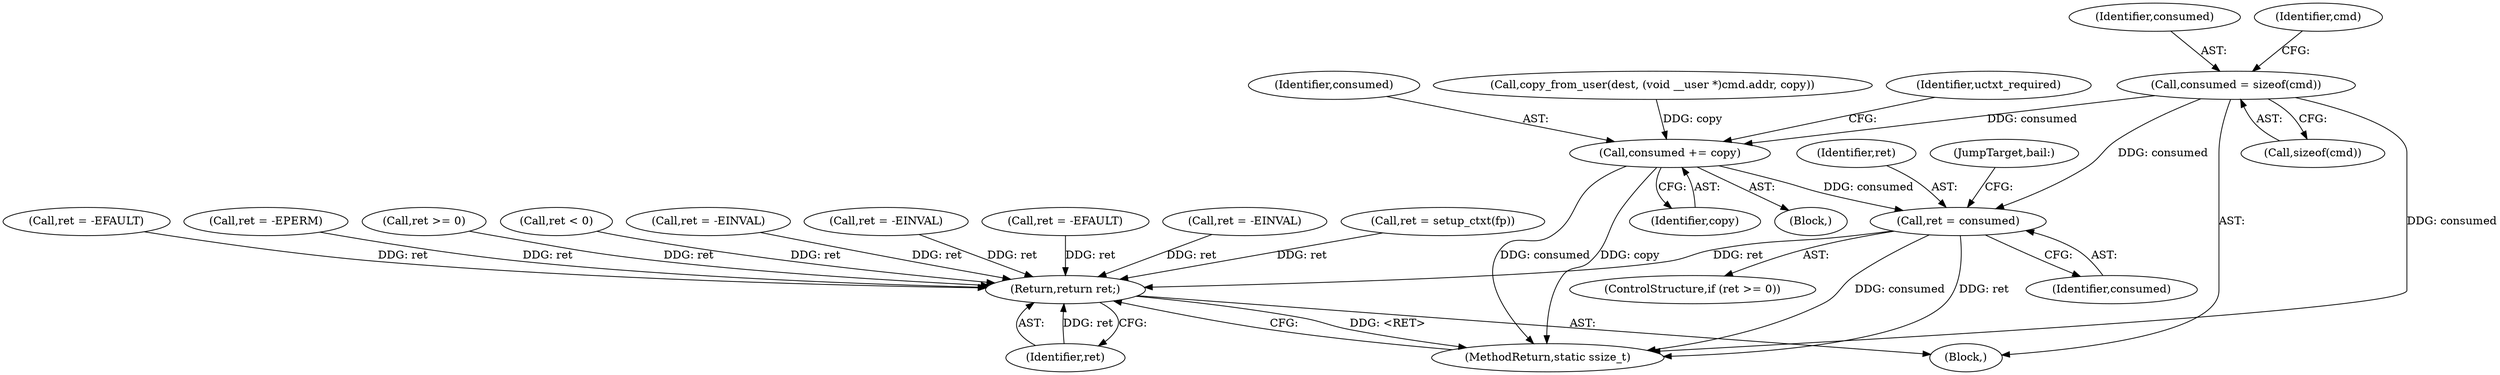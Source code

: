 digraph "0_linux_e6bd18f57aad1a2d1ef40e646d03ed0f2515c9e3_3@API" {
"1000200" [label="(Call,consumed = sizeof(cmd))"];
"1000295" [label="(Call,consumed += copy)"];
"1000666" [label="(Call,ret = consumed)"];
"1000670" [label="(Return,return ret;)"];
"1000201" [label="(Identifier,consumed)"];
"1000670" [label="(Return,return ret;)"];
"1000195" [label="(Call,ret = -EFAULT)"];
"1000671" [label="(Identifier,ret)"];
"1000668" [label="(Identifier,consumed)"];
"1000316" [label="(Call,ret = -EPERM)"];
"1000117" [label="(Block,)"];
"1000666" [label="(Call,ret = consumed)"];
"1000296" [label="(Identifier,consumed)"];
"1000667" [label="(Identifier,ret)"];
"1000206" [label="(Identifier,cmd)"];
"1000202" [label="(Call,sizeof(cmd))"];
"1000663" [label="(Call,ret >= 0)"];
"1000200" [label="(Call,consumed = sizeof(cmd))"];
"1000334" [label="(Call,ret < 0)"];
"1000177" [label="(Call,ret = -EINVAL)"];
"1000281" [label="(Call,copy_from_user(dest, (void __user *)cmd.addr, copy))"];
"1000272" [label="(Call,ret = -EINVAL)"];
"1000295" [label="(Call,consumed += copy)"];
"1000290" [label="(Call,ret = -EFAULT)"];
"1000669" [label="(JumpTarget,bail:)"];
"1000304" [label="(Call,ret = -EINVAL)"];
"1000338" [label="(Call,ret = setup_ctxt(fp))"];
"1000662" [label="(ControlStructure,if (ret >= 0))"];
"1000297" [label="(Identifier,copy)"];
"1000672" [label="(MethodReturn,static ssize_t)"];
"1000279" [label="(Block,)"];
"1000300" [label="(Identifier,uctxt_required)"];
"1000200" -> "1000117"  [label="AST: "];
"1000200" -> "1000202"  [label="CFG: "];
"1000201" -> "1000200"  [label="AST: "];
"1000202" -> "1000200"  [label="AST: "];
"1000206" -> "1000200"  [label="CFG: "];
"1000200" -> "1000672"  [label="DDG: consumed"];
"1000200" -> "1000295"  [label="DDG: consumed"];
"1000200" -> "1000666"  [label="DDG: consumed"];
"1000295" -> "1000279"  [label="AST: "];
"1000295" -> "1000297"  [label="CFG: "];
"1000296" -> "1000295"  [label="AST: "];
"1000297" -> "1000295"  [label="AST: "];
"1000300" -> "1000295"  [label="CFG: "];
"1000295" -> "1000672"  [label="DDG: consumed"];
"1000295" -> "1000672"  [label="DDG: copy"];
"1000281" -> "1000295"  [label="DDG: copy"];
"1000295" -> "1000666"  [label="DDG: consumed"];
"1000666" -> "1000662"  [label="AST: "];
"1000666" -> "1000668"  [label="CFG: "];
"1000667" -> "1000666"  [label="AST: "];
"1000668" -> "1000666"  [label="AST: "];
"1000669" -> "1000666"  [label="CFG: "];
"1000666" -> "1000672"  [label="DDG: consumed"];
"1000666" -> "1000672"  [label="DDG: ret"];
"1000666" -> "1000670"  [label="DDG: ret"];
"1000670" -> "1000117"  [label="AST: "];
"1000670" -> "1000671"  [label="CFG: "];
"1000671" -> "1000670"  [label="AST: "];
"1000672" -> "1000670"  [label="CFG: "];
"1000670" -> "1000672"  [label="DDG: <RET>"];
"1000671" -> "1000670"  [label="DDG: ret"];
"1000177" -> "1000670"  [label="DDG: ret"];
"1000663" -> "1000670"  [label="DDG: ret"];
"1000304" -> "1000670"  [label="DDG: ret"];
"1000272" -> "1000670"  [label="DDG: ret"];
"1000195" -> "1000670"  [label="DDG: ret"];
"1000334" -> "1000670"  [label="DDG: ret"];
"1000338" -> "1000670"  [label="DDG: ret"];
"1000290" -> "1000670"  [label="DDG: ret"];
"1000316" -> "1000670"  [label="DDG: ret"];
}
